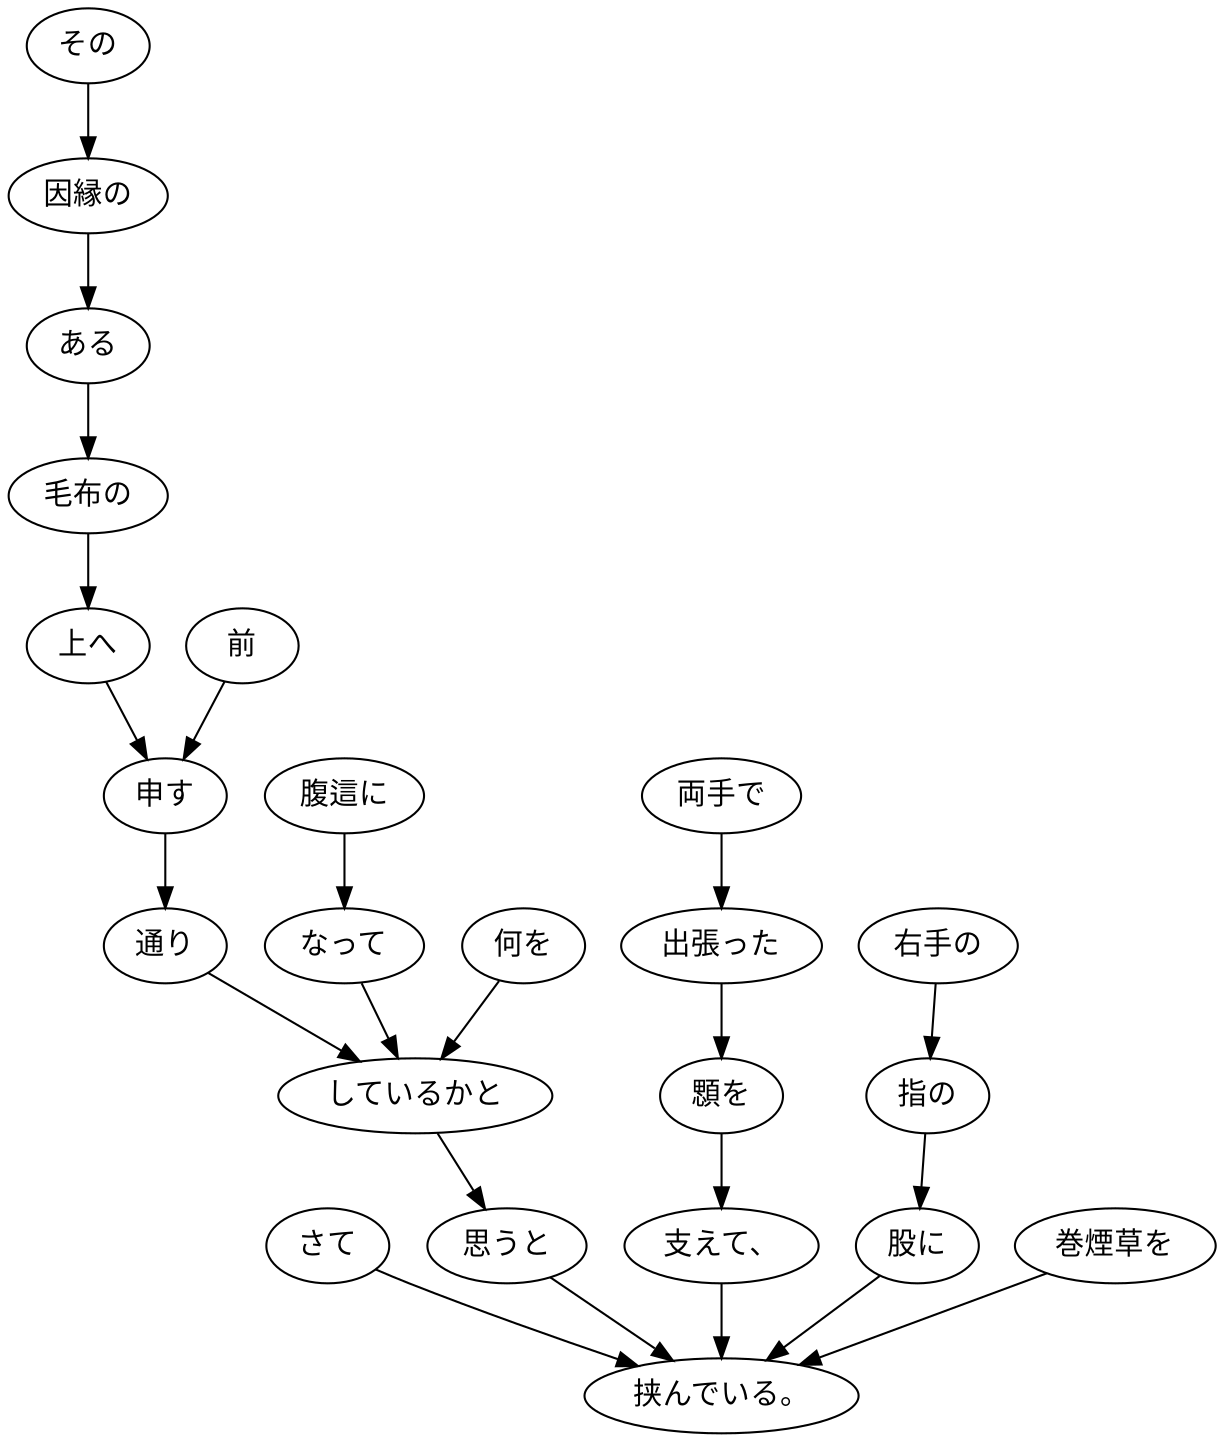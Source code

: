 digraph graph2207 {
	node0 [label="さて"];
	node1 [label="その"];
	node2 [label="因縁の"];
	node3 [label="ある"];
	node4 [label="毛布の"];
	node5 [label="上へ"];
	node6 [label="前"];
	node7 [label="申す"];
	node8 [label="通り"];
	node9 [label="腹這に"];
	node10 [label="なって"];
	node11 [label="何を"];
	node12 [label="しているかと"];
	node13 [label="思うと"];
	node14 [label="両手で"];
	node15 [label="出張った"];
	node16 [label="顋を"];
	node17 [label="支えて、"];
	node18 [label="右手の"];
	node19 [label="指の"];
	node20 [label="股に"];
	node21 [label="巻煙草を"];
	node22 [label="挟んでいる。"];
	node0 -> node22;
	node1 -> node2;
	node2 -> node3;
	node3 -> node4;
	node4 -> node5;
	node5 -> node7;
	node6 -> node7;
	node7 -> node8;
	node8 -> node12;
	node9 -> node10;
	node10 -> node12;
	node11 -> node12;
	node12 -> node13;
	node13 -> node22;
	node14 -> node15;
	node15 -> node16;
	node16 -> node17;
	node17 -> node22;
	node18 -> node19;
	node19 -> node20;
	node20 -> node22;
	node21 -> node22;
}
